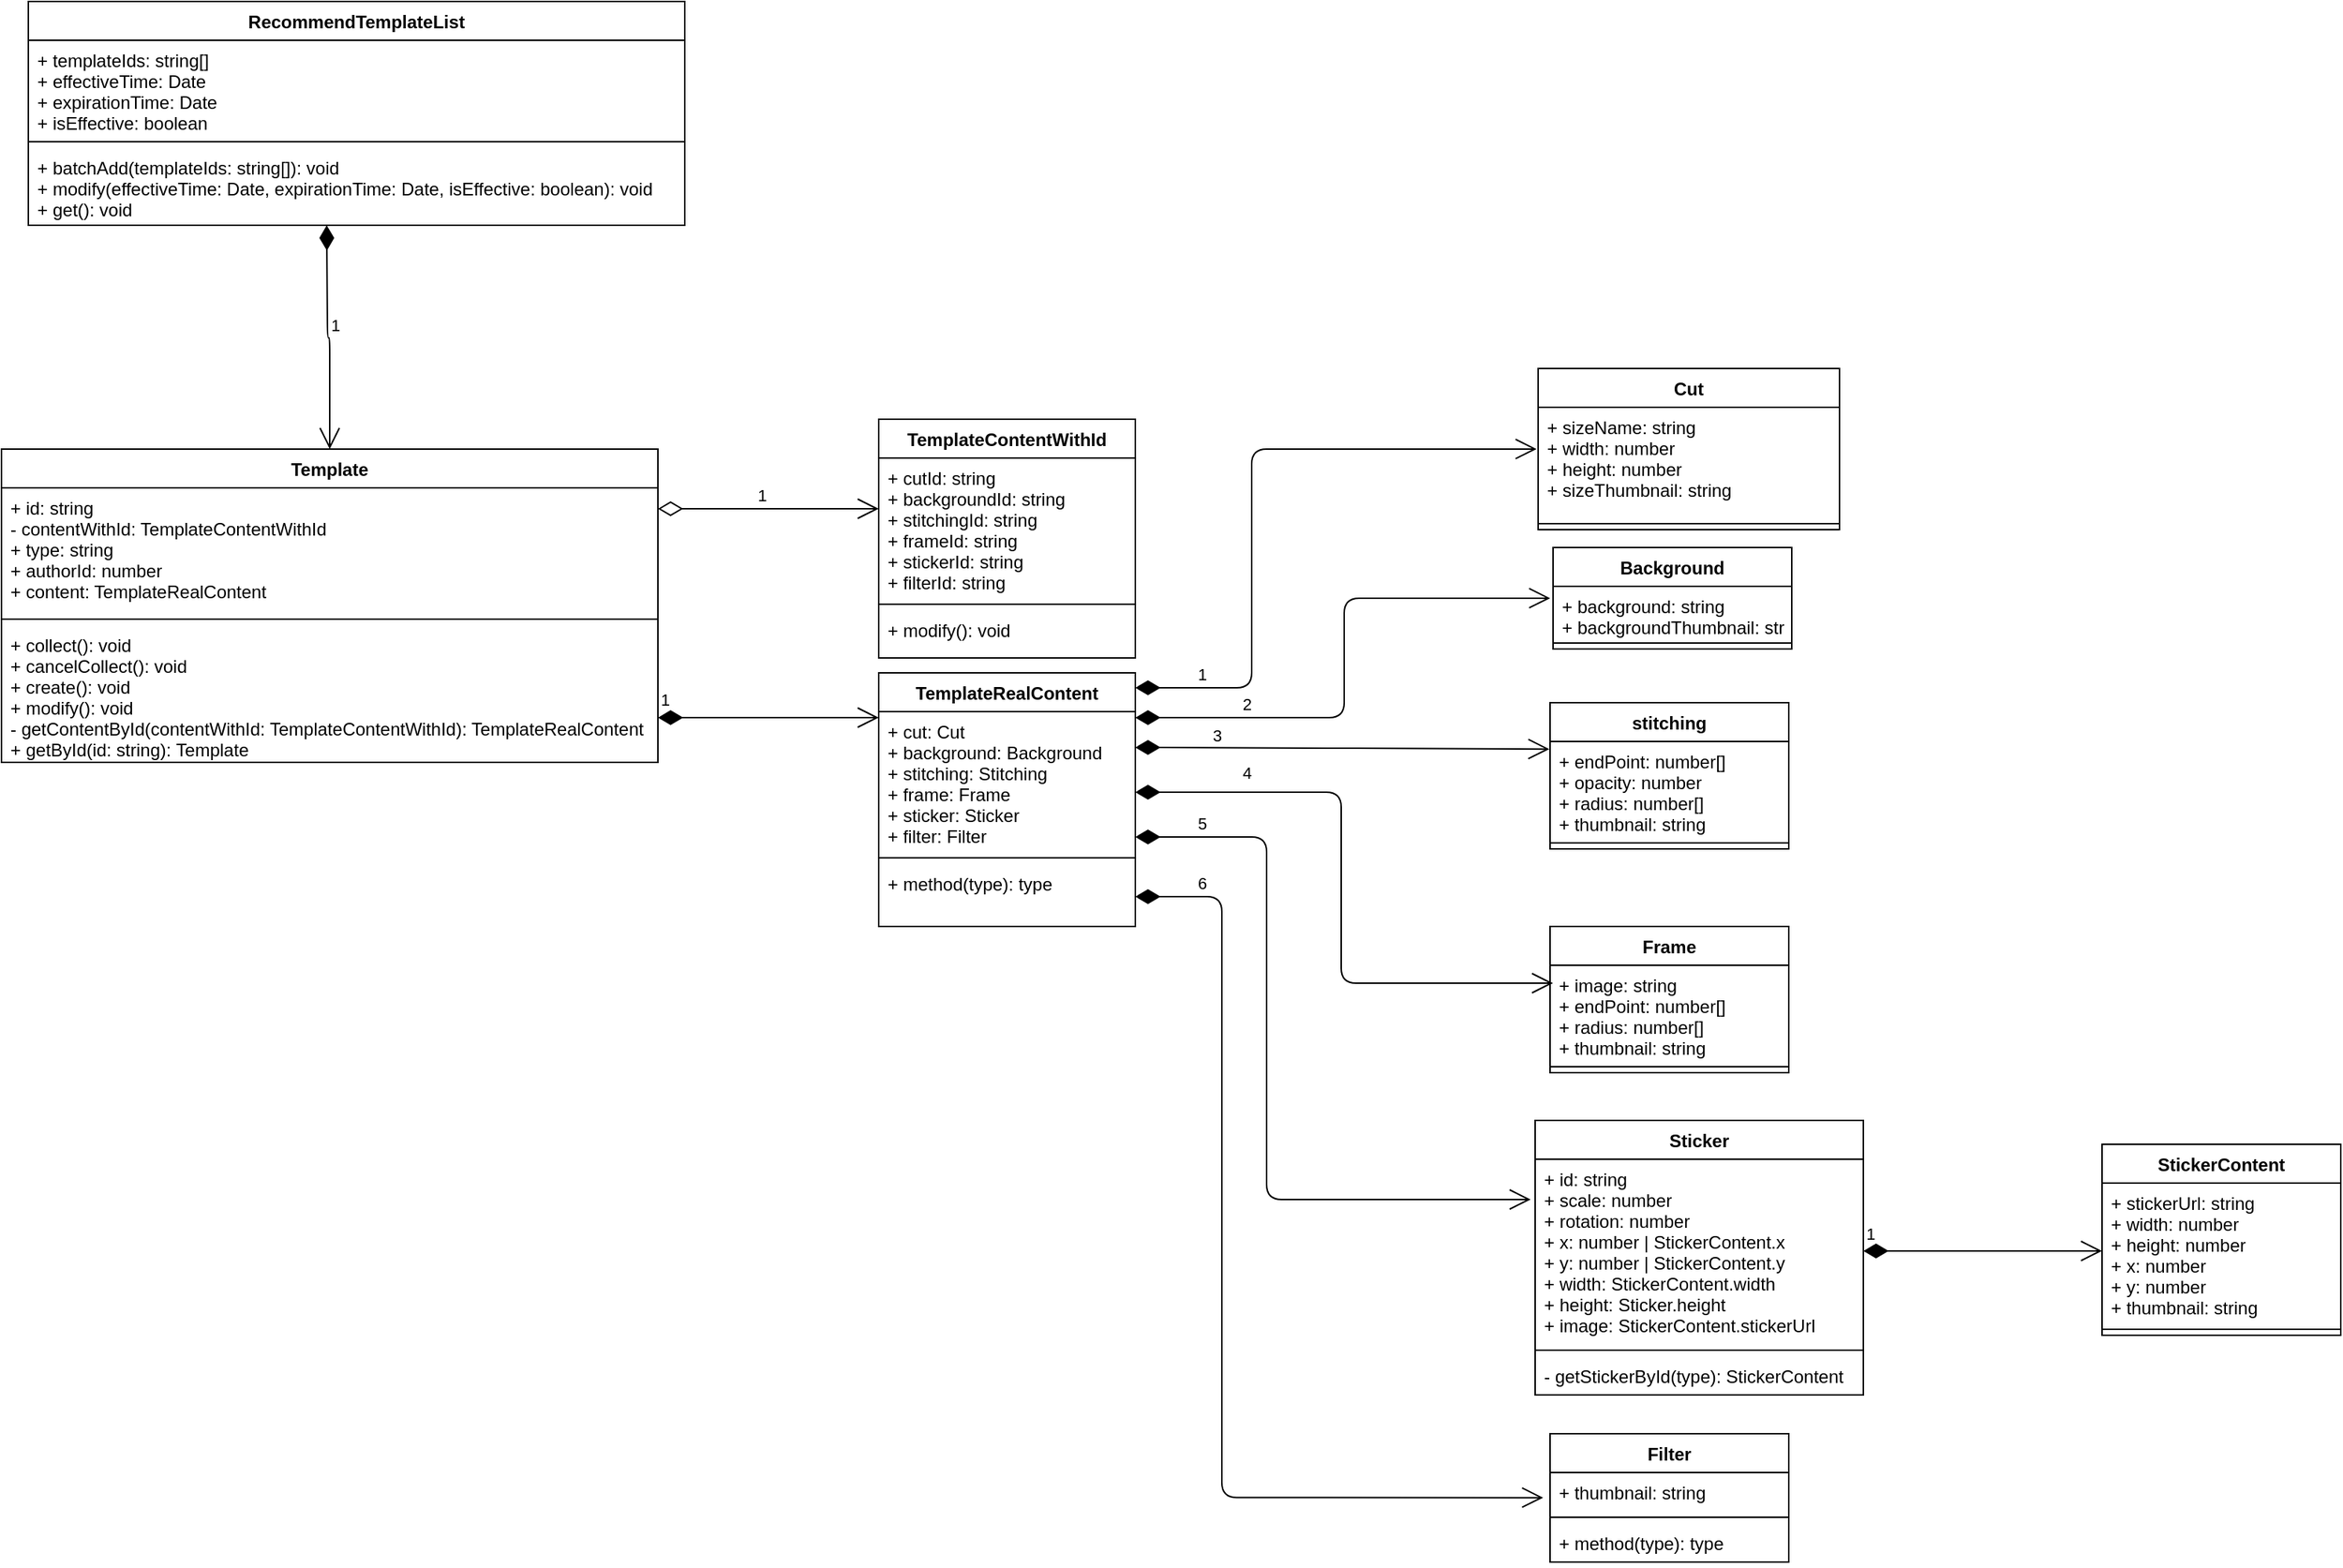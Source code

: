 <mxfile version="14.2.5" type="github">
  <diagram id="8jhjOeW3A8tFNFM3j3vJ" name="Page-1">
    <mxGraphModel dx="946" dy="550" grid="1" gridSize="10" guides="1" tooltips="1" connect="1" arrows="1" fold="1" page="1" pageScale="1" pageWidth="2336" pageHeight="1654" math="0" shadow="0">
      <root>
        <mxCell id="0" />
        <mxCell id="1" parent="0" />
        <mxCell id="CpujZRGqxjHT9dfPmAvb-1" value="Template" style="swimlane;fontStyle=1;align=center;verticalAlign=top;childLayout=stackLayout;horizontal=1;startSize=26;horizontalStack=0;resizeParent=1;resizeParentMax=0;resizeLast=0;collapsible=1;marginBottom=0;" parent="1" vertex="1">
          <mxGeometry x="380" y="604" width="440" height="210" as="geometry" />
        </mxCell>
        <mxCell id="CpujZRGqxjHT9dfPmAvb-2" value="+ id: string&#xa;- contentWithId: TemplateContentWithId&#xa;+ type: string&#xa;+ authorId: number&#xa;+ content: TemplateRealContent" style="text;strokeColor=none;fillColor=none;align=left;verticalAlign=top;spacingLeft=4;spacingRight=4;overflow=hidden;rotatable=0;points=[[0,0.5],[1,0.5]];portConstraint=eastwest;" parent="CpujZRGqxjHT9dfPmAvb-1" vertex="1">
          <mxGeometry y="26" width="440" height="84" as="geometry" />
        </mxCell>
        <mxCell id="CpujZRGqxjHT9dfPmAvb-3" value="" style="line;strokeWidth=1;fillColor=none;align=left;verticalAlign=middle;spacingTop=-1;spacingLeft=3;spacingRight=3;rotatable=0;labelPosition=right;points=[];portConstraint=eastwest;" parent="CpujZRGqxjHT9dfPmAvb-1" vertex="1">
          <mxGeometry y="110" width="440" height="8" as="geometry" />
        </mxCell>
        <mxCell id="CpujZRGqxjHT9dfPmAvb-4" value="+ collect(): void&#xa;+ cancelCollect(): void&#xa;+ create(): void&#xa;+ modify(): void&#xa;- getContentById(contentWithId: TemplateContentWithId): TemplateRealContent&#xa;+ getById(id: string): Template" style="text;strokeColor=none;fillColor=none;align=left;verticalAlign=top;spacingLeft=4;spacingRight=4;overflow=hidden;rotatable=0;points=[[0,0.5],[1,0.5]];portConstraint=eastwest;" parent="CpujZRGqxjHT9dfPmAvb-1" vertex="1">
          <mxGeometry y="118" width="440" height="92" as="geometry" />
        </mxCell>
        <mxCell id="CpujZRGqxjHT9dfPmAvb-5" value="RecommendTemplateList" style="swimlane;fontStyle=1;align=center;verticalAlign=top;childLayout=stackLayout;horizontal=1;startSize=26;horizontalStack=0;resizeParent=1;resizeParentMax=0;resizeLast=0;collapsible=1;marginBottom=0;" parent="1" vertex="1">
          <mxGeometry x="398" y="304" width="440" height="150" as="geometry" />
        </mxCell>
        <mxCell id="CpujZRGqxjHT9dfPmAvb-6" value="+ templateIds: string[]&#xa;+ effectiveTime: Date&#xa;+ expirationTime: Date&#xa;+ isEffective: boolean" style="text;strokeColor=none;fillColor=none;align=left;verticalAlign=top;spacingLeft=4;spacingRight=4;overflow=hidden;rotatable=0;points=[[0,0.5],[1,0.5]];portConstraint=eastwest;" parent="CpujZRGqxjHT9dfPmAvb-5" vertex="1">
          <mxGeometry y="26" width="440" height="64" as="geometry" />
        </mxCell>
        <mxCell id="CpujZRGqxjHT9dfPmAvb-7" value="" style="line;strokeWidth=1;fillColor=none;align=left;verticalAlign=middle;spacingTop=-1;spacingLeft=3;spacingRight=3;rotatable=0;labelPosition=right;points=[];portConstraint=eastwest;" parent="CpujZRGqxjHT9dfPmAvb-5" vertex="1">
          <mxGeometry y="90" width="440" height="8" as="geometry" />
        </mxCell>
        <mxCell id="CpujZRGqxjHT9dfPmAvb-8" value="+ batchAdd(templateIds: string[]): void&#xa;+ modify(effectiveTime: Date, expirationTime: Date, isEffective: boolean): void&#xa;+ get(): void" style="text;strokeColor=none;fillColor=none;align=left;verticalAlign=top;spacingLeft=4;spacingRight=4;overflow=hidden;rotatable=0;points=[[0,0.5],[1,0.5]];portConstraint=eastwest;" parent="CpujZRGqxjHT9dfPmAvb-5" vertex="1">
          <mxGeometry y="98" width="440" height="52" as="geometry" />
        </mxCell>
        <mxCell id="CpujZRGqxjHT9dfPmAvb-9" value="1" style="endArrow=open;html=1;endSize=12;startArrow=diamondThin;startSize=14;startFill=1;edgeStyle=orthogonalEdgeStyle;align=left;verticalAlign=bottom;entryX=0.5;entryY=0;entryDx=0;entryDy=0;" parent="1" target="CpujZRGqxjHT9dfPmAvb-1" edge="1">
          <mxGeometry relative="1" as="geometry">
            <mxPoint x="598" y="454" as="sourcePoint" />
            <mxPoint x="598" y="544" as="targetPoint" />
            <Array as="points" />
            <mxPoint as="offset" />
          </mxGeometry>
        </mxCell>
        <mxCell id="CpujZRGqxjHT9dfPmAvb-10" value="1" style="endArrow=open;html=1;endSize=12;startArrow=diamondThin;startSize=14;startFill=0;edgeStyle=orthogonalEdgeStyle;align=left;verticalAlign=bottom;" parent="1" edge="1">
          <mxGeometry x="-0.125" relative="1" as="geometry">
            <mxPoint x="820" y="644" as="sourcePoint" />
            <mxPoint x="968" y="644" as="targetPoint" />
            <mxPoint as="offset" />
          </mxGeometry>
        </mxCell>
        <mxCell id="CpujZRGqxjHT9dfPmAvb-11" value="TemplateContentWithId" style="swimlane;fontStyle=1;align=center;verticalAlign=top;childLayout=stackLayout;horizontal=1;startSize=26;horizontalStack=0;resizeParent=1;resizeParentMax=0;resizeLast=0;collapsible=1;marginBottom=0;html=0;" parent="1" vertex="1">
          <mxGeometry x="968" y="584" width="172" height="160" as="geometry" />
        </mxCell>
        <mxCell id="CpujZRGqxjHT9dfPmAvb-12" value="+ cutId: string&#xa;+ backgroundId: string&#xa;+ stitchingId: string&#xa;+ frameId: string&#xa;+ stickerId: string&#xa;+ filterId: string" style="text;strokeColor=none;fillColor=none;align=left;verticalAlign=top;spacingLeft=4;spacingRight=4;overflow=hidden;rotatable=0;points=[[0,0.5],[1,0.5]];portConstraint=eastwest;" parent="CpujZRGqxjHT9dfPmAvb-11" vertex="1">
          <mxGeometry y="26" width="172" height="94" as="geometry" />
        </mxCell>
        <mxCell id="CpujZRGqxjHT9dfPmAvb-13" value="" style="line;strokeWidth=1;fillColor=none;align=left;verticalAlign=middle;spacingTop=-1;spacingLeft=3;spacingRight=3;rotatable=0;labelPosition=right;points=[];portConstraint=eastwest;" parent="CpujZRGqxjHT9dfPmAvb-11" vertex="1">
          <mxGeometry y="120" width="172" height="8" as="geometry" />
        </mxCell>
        <mxCell id="CpujZRGqxjHT9dfPmAvb-14" value="+ modify(): void" style="text;strokeColor=none;fillColor=none;align=left;verticalAlign=top;spacingLeft=4;spacingRight=4;overflow=hidden;rotatable=0;points=[[0,0.5],[1,0.5]];portConstraint=eastwest;" parent="CpujZRGqxjHT9dfPmAvb-11" vertex="1">
          <mxGeometry y="128" width="172" height="32" as="geometry" />
        </mxCell>
        <mxCell id="CpujZRGqxjHT9dfPmAvb-15" value="1" style="endArrow=open;html=1;endSize=12;startArrow=diamondThin;startSize=14;startFill=1;edgeStyle=orthogonalEdgeStyle;align=left;verticalAlign=bottom;" parent="1" edge="1">
          <mxGeometry x="-1" y="3" relative="1" as="geometry">
            <mxPoint x="820" y="784" as="sourcePoint" />
            <mxPoint x="968" y="784" as="targetPoint" />
          </mxGeometry>
        </mxCell>
        <mxCell id="CpujZRGqxjHT9dfPmAvb-16" value="TemplateRealContent" style="swimlane;fontStyle=1;align=center;verticalAlign=top;childLayout=stackLayout;horizontal=1;startSize=26;horizontalStack=0;resizeParent=1;resizeParentMax=0;resizeLast=0;collapsible=1;marginBottom=0;html=0;" parent="1" vertex="1">
          <mxGeometry x="968" y="754" width="172" height="170" as="geometry" />
        </mxCell>
        <mxCell id="CpujZRGqxjHT9dfPmAvb-17" value="+ cut: Cut&#xa;+ background: Background&#xa;+ stitching: Stitching&#xa;+ frame: Frame&#xa;+ sticker: Sticker&#xa;+ filter: Filter" style="text;strokeColor=none;fillColor=none;align=left;verticalAlign=top;spacingLeft=4;spacingRight=4;overflow=hidden;rotatable=0;points=[[0,0.5],[1,0.5]];portConstraint=eastwest;" parent="CpujZRGqxjHT9dfPmAvb-16" vertex="1">
          <mxGeometry y="26" width="172" height="94" as="geometry" />
        </mxCell>
        <mxCell id="CpujZRGqxjHT9dfPmAvb-18" value="" style="line;strokeWidth=1;fillColor=none;align=left;verticalAlign=middle;spacingTop=-1;spacingLeft=3;spacingRight=3;rotatable=0;labelPosition=right;points=[];portConstraint=eastwest;" parent="CpujZRGqxjHT9dfPmAvb-16" vertex="1">
          <mxGeometry y="120" width="172" height="8" as="geometry" />
        </mxCell>
        <mxCell id="CpujZRGqxjHT9dfPmAvb-19" value="+ method(type): type" style="text;strokeColor=none;fillColor=none;align=left;verticalAlign=top;spacingLeft=4;spacingRight=4;overflow=hidden;rotatable=0;points=[[0,0.5],[1,0.5]];portConstraint=eastwest;" parent="CpujZRGqxjHT9dfPmAvb-16" vertex="1">
          <mxGeometry y="128" width="172" height="42" as="geometry" />
        </mxCell>
        <mxCell id="CpujZRGqxjHT9dfPmAvb-20" value="1" style="endArrow=open;html=1;endSize=12;startArrow=diamondThin;startSize=14;startFill=1;edgeStyle=orthogonalEdgeStyle;align=left;verticalAlign=bottom;entryX=-0.005;entryY=0.378;entryDx=0;entryDy=0;entryPerimeter=0;" parent="1" target="CpujZRGqxjHT9dfPmAvb-26" edge="1">
          <mxGeometry x="-0.814" relative="1" as="geometry">
            <mxPoint x="1140" y="764" as="sourcePoint" />
            <mxPoint x="1360" y="610" as="targetPoint" />
            <Array as="points">
              <mxPoint x="1218" y="764" />
              <mxPoint x="1218" y="604" />
            </Array>
            <mxPoint as="offset" />
          </mxGeometry>
        </mxCell>
        <mxCell id="CpujZRGqxjHT9dfPmAvb-21" value="3" style="endArrow=open;html=1;endSize=12;startArrow=diamondThin;startSize=14;startFill=1;edgeStyle=orthogonalEdgeStyle;align=left;verticalAlign=bottom;entryX=-0.003;entryY=0.08;entryDx=0;entryDy=0;entryPerimeter=0;" parent="1" target="CpujZRGqxjHT9dfPmAvb-30" edge="1">
          <mxGeometry x="-0.641" y="-1" relative="1" as="geometry">
            <mxPoint x="1140" y="804" as="sourcePoint" />
            <mxPoint x="1288" y="804" as="targetPoint" />
            <mxPoint as="offset" />
          </mxGeometry>
        </mxCell>
        <mxCell id="CpujZRGqxjHT9dfPmAvb-22" value="4" style="endArrow=open;html=1;endSize=12;startArrow=diamondThin;startSize=14;startFill=1;edgeStyle=orthogonalEdgeStyle;align=left;verticalAlign=bottom;" parent="1" edge="1">
          <mxGeometry x="-0.657" y="4" relative="1" as="geometry">
            <mxPoint x="1140" y="834" as="sourcePoint" />
            <mxPoint x="1420" y="962" as="targetPoint" />
            <Array as="points">
              <mxPoint x="1278" y="834" />
              <mxPoint x="1278" y="962" />
              <mxPoint x="1416" y="962" />
            </Array>
            <mxPoint as="offset" />
          </mxGeometry>
        </mxCell>
        <mxCell id="CpujZRGqxjHT9dfPmAvb-23" value="5" style="endArrow=open;html=1;endSize=12;startArrow=diamondThin;startSize=14;startFill=1;edgeStyle=orthogonalEdgeStyle;align=left;verticalAlign=bottom;" parent="1" edge="1">
          <mxGeometry x="-0.843" relative="1" as="geometry">
            <mxPoint x="1140" y="864" as="sourcePoint" />
            <mxPoint x="1405" y="1107" as="targetPoint" />
            <Array as="points">
              <mxPoint x="1228" y="864" />
              <mxPoint x="1228" y="1107" />
            </Array>
            <mxPoint as="offset" />
          </mxGeometry>
        </mxCell>
        <mxCell id="CpujZRGqxjHT9dfPmAvb-24" value="6" style="endArrow=open;html=1;endSize=12;startArrow=diamondThin;startSize=14;startFill=1;edgeStyle=orthogonalEdgeStyle;align=left;verticalAlign=bottom;entryX=-0.029;entryY=0.647;entryDx=0;entryDy=0;entryPerimeter=0;" parent="1" target="CpujZRGqxjHT9dfPmAvb-42" edge="1">
          <mxGeometry x="-0.882" relative="1" as="geometry">
            <mxPoint x="1140" y="904" as="sourcePoint" />
            <mxPoint x="1288" y="904" as="targetPoint" />
            <Array as="points">
              <mxPoint x="1198" y="904" />
              <mxPoint x="1198" y="1307" />
            </Array>
            <mxPoint as="offset" />
          </mxGeometry>
        </mxCell>
        <mxCell id="CpujZRGqxjHT9dfPmAvb-25" value="Cut" style="swimlane;fontStyle=1;align=center;verticalAlign=top;childLayout=stackLayout;horizontal=1;startSize=26;horizontalStack=0;resizeParent=1;resizeParentMax=0;resizeLast=0;collapsible=1;marginBottom=0;html=0;" parent="1" vertex="1">
          <mxGeometry x="1410" y="550" width="202" height="108" as="geometry" />
        </mxCell>
        <mxCell id="CpujZRGqxjHT9dfPmAvb-26" value="+ sizeName: string&#xa;+ width: number&#xa;+ height: number&#xa;+ sizeThumbnail: string" style="text;strokeColor=none;fillColor=none;align=left;verticalAlign=top;spacingLeft=4;spacingRight=4;overflow=hidden;rotatable=0;points=[[0,0.5],[1,0.5]];portConstraint=eastwest;" parent="CpujZRGqxjHT9dfPmAvb-25" vertex="1">
          <mxGeometry y="26" width="202" height="74" as="geometry" />
        </mxCell>
        <mxCell id="CpujZRGqxjHT9dfPmAvb-27" value="" style="line;strokeWidth=1;fillColor=none;align=left;verticalAlign=middle;spacingTop=-1;spacingLeft=3;spacingRight=3;rotatable=0;labelPosition=right;points=[];portConstraint=eastwest;" parent="CpujZRGqxjHT9dfPmAvb-25" vertex="1">
          <mxGeometry y="100" width="202" height="8" as="geometry" />
        </mxCell>
        <mxCell id="CpujZRGqxjHT9dfPmAvb-29" value="stitching" style="swimlane;fontStyle=1;align=center;verticalAlign=top;childLayout=stackLayout;horizontal=1;startSize=26;horizontalStack=0;resizeParent=1;resizeParentMax=0;resizeLast=0;collapsible=1;marginBottom=0;html=0;" parent="1" vertex="1">
          <mxGeometry x="1418" y="774" width="160" height="98" as="geometry" />
        </mxCell>
        <mxCell id="CpujZRGqxjHT9dfPmAvb-30" value="+ endPoint: number[]&#xa;+ opacity: number&#xa;+ radius: number[]&#xa;+ thumbnail: string" style="text;strokeColor=none;fillColor=none;align=left;verticalAlign=top;spacingLeft=4;spacingRight=4;overflow=hidden;rotatable=0;points=[[0,0.5],[1,0.5]];portConstraint=eastwest;" parent="CpujZRGqxjHT9dfPmAvb-29" vertex="1">
          <mxGeometry y="26" width="160" height="64" as="geometry" />
        </mxCell>
        <mxCell id="CpujZRGqxjHT9dfPmAvb-31" value="" style="line;strokeWidth=1;fillColor=none;align=left;verticalAlign=middle;spacingTop=-1;spacingLeft=3;spacingRight=3;rotatable=0;labelPosition=right;points=[];portConstraint=eastwest;" parent="CpujZRGqxjHT9dfPmAvb-29" vertex="1">
          <mxGeometry y="90" width="160" height="8" as="geometry" />
        </mxCell>
        <mxCell id="CpujZRGqxjHT9dfPmAvb-33" value="Sticker" style="swimlane;fontStyle=1;align=center;verticalAlign=top;childLayout=stackLayout;horizontal=1;startSize=26;horizontalStack=0;resizeParent=1;resizeParentMax=0;resizeLast=0;collapsible=1;marginBottom=0;html=0;" parent="1" vertex="1">
          <mxGeometry x="1408" y="1054" width="220" height="184" as="geometry" />
        </mxCell>
        <mxCell id="CpujZRGqxjHT9dfPmAvb-34" value="+ id: string&#xa;+ scale: number&#xa;+ rotation: number&#xa;+ x: number | StickerContent.x&#xa;+ y: number | StickerContent.y&#xa;+ width: StickerContent.width&#xa;+ height: Sticker.height&#xa;+ image: StickerContent.stickerUrl" style="text;strokeColor=none;fillColor=none;align=left;verticalAlign=top;spacingLeft=4;spacingRight=4;overflow=hidden;rotatable=0;points=[[0,0.5],[1,0.5]];portConstraint=eastwest;" parent="CpujZRGqxjHT9dfPmAvb-33" vertex="1">
          <mxGeometry y="26" width="220" height="124" as="geometry" />
        </mxCell>
        <mxCell id="CpujZRGqxjHT9dfPmAvb-35" value="" style="line;strokeWidth=1;fillColor=none;align=left;verticalAlign=middle;spacingTop=-1;spacingLeft=3;spacingRight=3;rotatable=0;labelPosition=right;points=[];portConstraint=eastwest;" parent="CpujZRGqxjHT9dfPmAvb-33" vertex="1">
          <mxGeometry y="150" width="220" height="8" as="geometry" />
        </mxCell>
        <mxCell id="CpujZRGqxjHT9dfPmAvb-36" value="- getStickerById(type): StickerContent" style="text;strokeColor=none;fillColor=none;align=left;verticalAlign=top;spacingLeft=4;spacingRight=4;overflow=hidden;rotatable=0;points=[[0,0.5],[1,0.5]];portConstraint=eastwest;" parent="CpujZRGqxjHT9dfPmAvb-33" vertex="1">
          <mxGeometry y="158" width="220" height="26" as="geometry" />
        </mxCell>
        <mxCell id="CpujZRGqxjHT9dfPmAvb-37" value="Frame" style="swimlane;fontStyle=1;align=center;verticalAlign=top;childLayout=stackLayout;horizontal=1;startSize=26;horizontalStack=0;resizeParent=1;resizeParentMax=0;resizeLast=0;collapsible=1;marginBottom=0;html=0;" parent="1" vertex="1">
          <mxGeometry x="1418" y="924" width="160" height="98" as="geometry" />
        </mxCell>
        <mxCell id="CpujZRGqxjHT9dfPmAvb-38" value="+ image: string&#xa;+ endPoint: number[]&#xa;+ radius: number[]&#xa;+ thumbnail: string" style="text;strokeColor=none;fillColor=none;align=left;verticalAlign=top;spacingLeft=4;spacingRight=4;overflow=hidden;rotatable=0;points=[[0,0.5],[1,0.5]];portConstraint=eastwest;" parent="CpujZRGqxjHT9dfPmAvb-37" vertex="1">
          <mxGeometry y="26" width="160" height="64" as="geometry" />
        </mxCell>
        <mxCell id="CpujZRGqxjHT9dfPmAvb-39" value="" style="line;strokeWidth=1;fillColor=none;align=left;verticalAlign=middle;spacingTop=-1;spacingLeft=3;spacingRight=3;rotatable=0;labelPosition=right;points=[];portConstraint=eastwest;" parent="CpujZRGqxjHT9dfPmAvb-37" vertex="1">
          <mxGeometry y="90" width="160" height="8" as="geometry" />
        </mxCell>
        <mxCell id="CpujZRGqxjHT9dfPmAvb-41" value="Filter" style="swimlane;fontStyle=1;align=center;verticalAlign=top;childLayout=stackLayout;horizontal=1;startSize=26;horizontalStack=0;resizeParent=1;resizeParentMax=0;resizeLast=0;collapsible=1;marginBottom=0;html=0;" parent="1" vertex="1">
          <mxGeometry x="1418" y="1264" width="160" height="86" as="geometry" />
        </mxCell>
        <mxCell id="CpujZRGqxjHT9dfPmAvb-42" value="+ thumbnail: string" style="text;strokeColor=none;fillColor=none;align=left;verticalAlign=top;spacingLeft=4;spacingRight=4;overflow=hidden;rotatable=0;points=[[0,0.5],[1,0.5]];portConstraint=eastwest;" parent="CpujZRGqxjHT9dfPmAvb-41" vertex="1">
          <mxGeometry y="26" width="160" height="26" as="geometry" />
        </mxCell>
        <mxCell id="CpujZRGqxjHT9dfPmAvb-43" value="" style="line;strokeWidth=1;fillColor=none;align=left;verticalAlign=middle;spacingTop=-1;spacingLeft=3;spacingRight=3;rotatable=0;labelPosition=right;points=[];portConstraint=eastwest;" parent="CpujZRGqxjHT9dfPmAvb-41" vertex="1">
          <mxGeometry y="52" width="160" height="8" as="geometry" />
        </mxCell>
        <mxCell id="CpujZRGqxjHT9dfPmAvb-44" value="+ method(type): type" style="text;strokeColor=none;fillColor=none;align=left;verticalAlign=top;spacingLeft=4;spacingRight=4;overflow=hidden;rotatable=0;points=[[0,0.5],[1,0.5]];portConstraint=eastwest;" parent="CpujZRGqxjHT9dfPmAvb-41" vertex="1">
          <mxGeometry y="60" width="160" height="26" as="geometry" />
        </mxCell>
        <mxCell id="CpujZRGqxjHT9dfPmAvb-45" value="StickerContent" style="swimlane;fontStyle=1;align=center;verticalAlign=top;childLayout=stackLayout;horizontal=1;startSize=26;horizontalStack=0;resizeParent=1;resizeParentMax=0;resizeLast=0;collapsible=1;marginBottom=0;html=0;" parent="1" vertex="1">
          <mxGeometry x="1788" y="1070" width="160" height="128" as="geometry" />
        </mxCell>
        <mxCell id="CpujZRGqxjHT9dfPmAvb-46" value="+ stickerUrl: string&#xa;+ width: number&#xa;+ height: number&#xa;+ x: number&#xa;+ y: number&#xa;+ thumbnail: string" style="text;strokeColor=none;fillColor=none;align=left;verticalAlign=top;spacingLeft=4;spacingRight=4;overflow=hidden;rotatable=0;points=[[0,0.5],[1,0.5]];portConstraint=eastwest;" parent="CpujZRGqxjHT9dfPmAvb-45" vertex="1">
          <mxGeometry y="26" width="160" height="94" as="geometry" />
        </mxCell>
        <mxCell id="CpujZRGqxjHT9dfPmAvb-47" value="" style="line;strokeWidth=1;fillColor=none;align=left;verticalAlign=middle;spacingTop=-1;spacingLeft=3;spacingRight=3;rotatable=0;labelPosition=right;points=[];portConstraint=eastwest;" parent="CpujZRGqxjHT9dfPmAvb-45" vertex="1">
          <mxGeometry y="120" width="160" height="8" as="geometry" />
        </mxCell>
        <mxCell id="CpujZRGqxjHT9dfPmAvb-49" value="1" style="endArrow=open;html=1;endSize=12;startArrow=diamondThin;startSize=14;startFill=1;edgeStyle=orthogonalEdgeStyle;align=left;verticalAlign=bottom;" parent="1" edge="1">
          <mxGeometry x="-1" y="3" relative="1" as="geometry">
            <mxPoint x="1628" y="1141.5" as="sourcePoint" />
            <mxPoint x="1788" y="1141.5" as="targetPoint" />
          </mxGeometry>
        </mxCell>
        <mxCell id="Pcb9BPrG1WCRU1I-seca-1" value="Background" style="swimlane;fontStyle=1;align=center;verticalAlign=top;childLayout=stackLayout;horizontal=1;startSize=26;horizontalStack=0;resizeParent=1;resizeParentMax=0;resizeLast=0;collapsible=1;marginBottom=0;" vertex="1" parent="1">
          <mxGeometry x="1420" y="670" width="160" height="68" as="geometry" />
        </mxCell>
        <mxCell id="Pcb9BPrG1WCRU1I-seca-2" value="+ background: string&#xa;+ backgroundThumbnail: string" style="text;strokeColor=none;fillColor=none;align=left;verticalAlign=top;spacingLeft=4;spacingRight=4;overflow=hidden;rotatable=0;points=[[0,0.5],[1,0.5]];portConstraint=eastwest;" vertex="1" parent="Pcb9BPrG1WCRU1I-seca-1">
          <mxGeometry y="26" width="160" height="34" as="geometry" />
        </mxCell>
        <mxCell id="Pcb9BPrG1WCRU1I-seca-3" value="" style="line;strokeWidth=1;fillColor=none;align=left;verticalAlign=middle;spacingTop=-1;spacingLeft=3;spacingRight=3;rotatable=0;labelPosition=right;points=[];portConstraint=eastwest;" vertex="1" parent="Pcb9BPrG1WCRU1I-seca-1">
          <mxGeometry y="60" width="160" height="8" as="geometry" />
        </mxCell>
        <mxCell id="Pcb9BPrG1WCRU1I-seca-5" value="2" style="endArrow=open;html=1;endSize=12;startArrow=diamondThin;startSize=14;startFill=1;edgeStyle=orthogonalEdgeStyle;align=left;verticalAlign=bottom;exitX=1;exitY=0.043;exitDx=0;exitDy=0;exitPerimeter=0;entryX=-0.012;entryY=0.235;entryDx=0;entryDy=0;entryPerimeter=0;" edge="1" parent="1" source="CpujZRGqxjHT9dfPmAvb-17" target="Pcb9BPrG1WCRU1I-seca-2">
          <mxGeometry x="-0.609" relative="1" as="geometry">
            <mxPoint x="1400" y="760" as="sourcePoint" />
            <mxPoint x="1560" y="760" as="targetPoint" />
            <mxPoint as="offset" />
          </mxGeometry>
        </mxCell>
      </root>
    </mxGraphModel>
  </diagram>
</mxfile>
